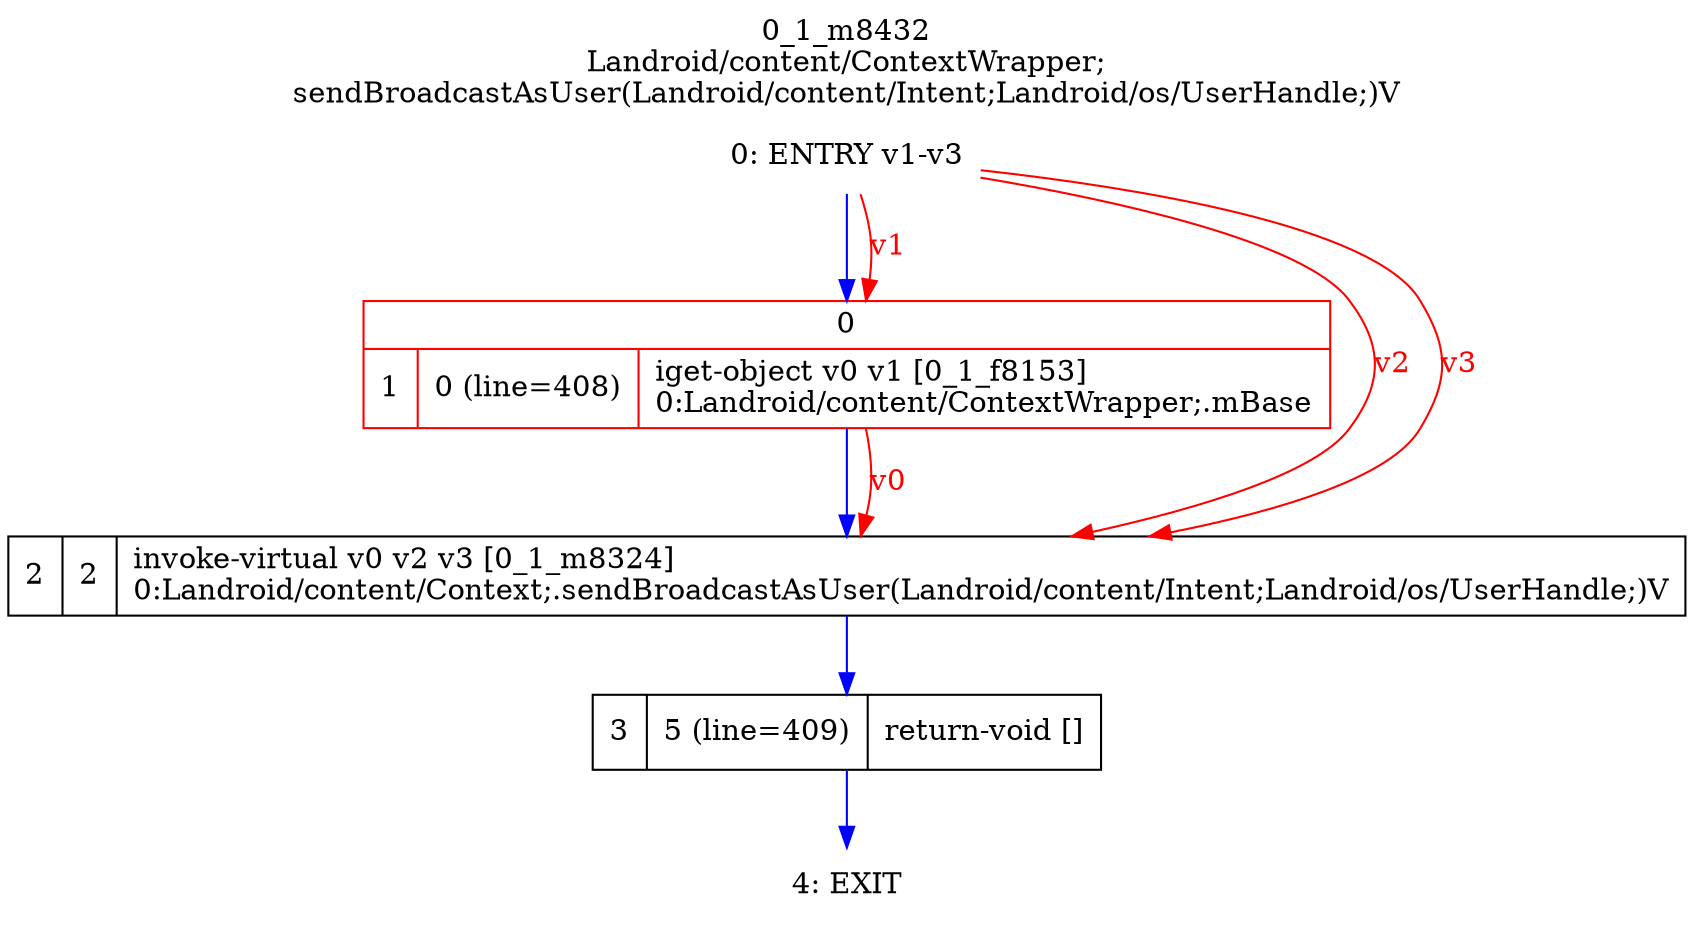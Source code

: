 digraph G {
rankdir=UD;
labelloc=t;
label="0_1_m8432\nLandroid/content/ContextWrapper;
sendBroadcastAsUser(Landroid/content/Intent;Landroid/os/UserHandle;)V";
0[label="0: ENTRY v1-v3",shape=plaintext];
1[label="{0|{1|0 (line=408)|iget-object v0 v1 [0_1_f8153]\l0:Landroid/content/ContextWrapper;.mBase\l}}",shape=record, color=red];
2[label="2|2|invoke-virtual v0 v2 v3 [0_1_m8324]\l0:Landroid/content/Context;.sendBroadcastAsUser(Landroid/content/Intent;Landroid/os/UserHandle;)V\l",shape=record,URL="0_1_m8324.dot"];
3[label="3|5 (line=409)|return-void []\l",shape=record];
4[label="4: EXIT",shape=plaintext];
0->1 [color=blue, fontcolor=blue,weight=100, taillabel=""];
1->2 [color=blue, fontcolor=blue,weight=100, taillabel=""];
2->3 [color=blue, fontcolor=blue,weight=100, taillabel=""];
3->4 [color=blue, fontcolor=blue,weight=100, taillabel=""];
0->1 [color=red, fontcolor=red, label="v1"];
0->2 [color=red, fontcolor=red, label="v2"];
0->2 [color=red, fontcolor=red, label="v3"];
1->2 [color=red, fontcolor=red, label="v0"];
}
